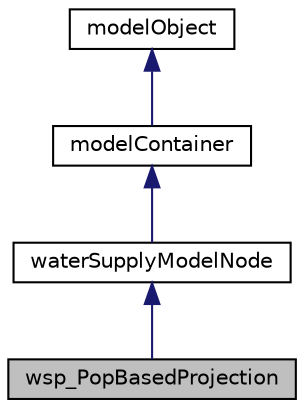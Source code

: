 digraph "wsp_PopBasedProjection"
{
 // LATEX_PDF_SIZE
  edge [fontname="Helvetica",fontsize="10",labelfontname="Helvetica",labelfontsize="10"];
  node [fontname="Helvetica",fontsize="10",shape=record];
  Node1 [label="wsp_PopBasedProjection",height=0.2,width=0.4,color="black", fillcolor="grey75", style="filled", fontcolor="black",tooltip=" "];
  Node2 -> Node1 [dir="back",color="midnightblue",fontsize="10",style="solid",fontname="Helvetica"];
  Node2 [label="waterSupplyModelNode",height=0.2,width=0.4,color="black", fillcolor="white", style="filled",URL="$classwaterSupplyModelNode.html",tooltip=" "];
  Node3 -> Node2 [dir="back",color="midnightblue",fontsize="10",style="solid",fontname="Helvetica"];
  Node3 [label="modelContainer",height=0.2,width=0.4,color="black", fillcolor="white", style="filled",URL="$classmodelContainer.html",tooltip=" "];
  Node4 -> Node3 [dir="back",color="midnightblue",fontsize="10",style="solid",fontname="Helvetica"];
  Node4 [label="modelObject",height=0.2,width=0.4,color="black", fillcolor="white", style="filled",URL="$classmodelObject.html",tooltip=" "];
}
